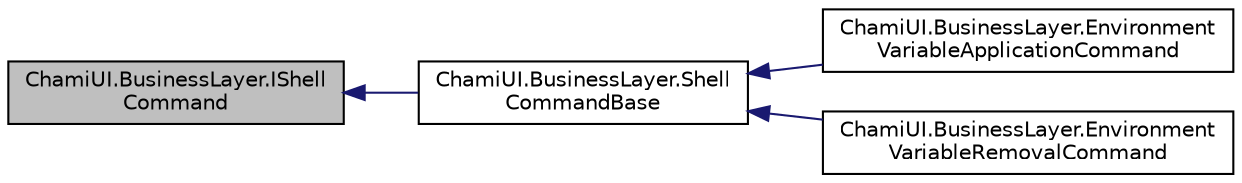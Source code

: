 digraph "ChamiUI.BusinessLayer.IShellCommand"
{
 // LATEX_PDF_SIZE
  edge [fontname="Helvetica",fontsize="10",labelfontname="Helvetica",labelfontsize="10"];
  node [fontname="Helvetica",fontsize="10",shape=record];
  rankdir="LR";
  Node1 [label="ChamiUI.BusinessLayer.IShell\lCommand",height=0.2,width=0.4,color="black", fillcolor="grey75", style="filled", fontcolor="black",tooltip="Interface for executing shell commands for use by CmdExecutorBase."];
  Node1 -> Node2 [dir="back",color="midnightblue",fontsize="10",style="solid",fontname="Helvetica"];
  Node2 [label="ChamiUI.BusinessLayer.Shell\lCommandBase",height=0.2,width=0.4,color="black", fillcolor="white", style="filled",URL="$class_chami_u_i_1_1_business_layer_1_1_shell_command_base.html",tooltip="Base class that provides common protected methods for classes that implement IShellCommand."];
  Node2 -> Node3 [dir="back",color="midnightblue",fontsize="10",style="solid",fontname="Helvetica"];
  Node3 [label="ChamiUI.BusinessLayer.Environment\lVariableApplicationCommand",height=0.2,width=0.4,color="black", fillcolor="white", style="filled",URL="$class_chami_u_i_1_1_business_layer_1_1_environment_variable_application_command.html",tooltip="A command that creates (persistently) a new environment variable or updates its value if it already e..."];
  Node2 -> Node4 [dir="back",color="midnightblue",fontsize="10",style="solid",fontname="Helvetica"];
  Node4 [label="ChamiUI.BusinessLayer.Environment\lVariableRemovalCommand",height=0.2,width=0.4,color="black", fillcolor="white", style="filled",URL="$class_chami_u_i_1_1_business_layer_1_1_environment_variable_removal_command.html",tooltip="Executes a shell command that removes an environment variable from the registry."];
}
